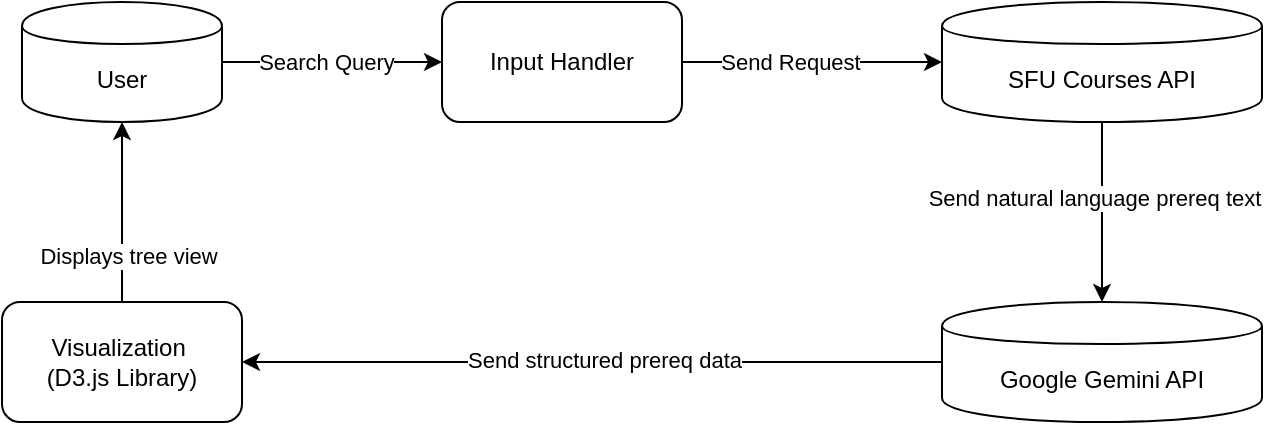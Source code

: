 <mxfile>
    <diagram name="SFU Course Graph DFD (Improved)" id="eKAzNdAu7IfEroV1cgkg">
        <mxGraphModel dx="780" dy="601" grid="1" gridSize="10" guides="1" tooltips="1" connect="1" arrows="1" fold="1" page="1" pageScale="1" pageWidth="1654" pageHeight="1169" math="0" shadow="0">
            <root>
                <mxCell id="0"/>
                <mxCell id="1" parent="0"/>
                <mxCell id="SYtOIlXvhytC5fJlyAEb-7" style="edgeStyle=orthogonalEdgeStyle;rounded=0;orthogonalLoop=1;jettySize=auto;html=1;entryX=0;entryY=0.5;entryDx=0;entryDy=0;" parent="1" source="khUBSF5W42iCneQy1zpq-1" target="SYtOIlXvhytC5fJlyAEb-5" edge="1">
                    <mxGeometry relative="1" as="geometry"/>
                </mxCell>
                <mxCell id="SYtOIlXvhytC5fJlyAEb-14" value="Search Query" style="edgeLabel;html=1;align=center;verticalAlign=middle;resizable=0;points=[];" parent="SYtOIlXvhytC5fJlyAEb-7" vertex="1" connectable="0">
                    <mxGeometry x="-0.056" relative="1" as="geometry">
                        <mxPoint as="offset"/>
                    </mxGeometry>
                </mxCell>
                <mxCell id="khUBSF5W42iCneQy1zpq-1" value="User" style="shape=cylinder;whiteSpace=wrap;html=1;boundedLbl=1;" parent="1" vertex="1">
                    <mxGeometry x="40" y="220" width="100" height="60" as="geometry"/>
                </mxCell>
                <mxCell id="SYtOIlXvhytC5fJlyAEb-16" style="edgeStyle=orthogonalEdgeStyle;rounded=0;orthogonalLoop=1;jettySize=auto;html=1;" parent="1" source="khUBSF5W42iCneQy1zpq-2" target="khUBSF5W42iCneQy1zpq-3" edge="1">
                    <mxGeometry relative="1" as="geometry"/>
                </mxCell>
                <mxCell id="SYtOIlXvhytC5fJlyAEb-17" value="Send natural language prereq text" style="edgeLabel;html=1;align=center;verticalAlign=middle;resizable=0;points=[];" parent="SYtOIlXvhytC5fJlyAEb-16" vertex="1" connectable="0">
                    <mxGeometry x="-0.156" y="-4" relative="1" as="geometry">
                        <mxPoint as="offset"/>
                    </mxGeometry>
                </mxCell>
                <mxCell id="khUBSF5W42iCneQy1zpq-2" value="SFU Courses API" style="shape=cylinder;whiteSpace=wrap;html=1;boundedLbl=1;" parent="1" vertex="1">
                    <mxGeometry x="500" y="220" width="160" height="60" as="geometry"/>
                </mxCell>
                <mxCell id="SYtOIlXvhytC5fJlyAEb-21" style="edgeStyle=orthogonalEdgeStyle;rounded=0;orthogonalLoop=1;jettySize=auto;html=1;entryX=1;entryY=0.5;entryDx=0;entryDy=0;" parent="1" source="khUBSF5W42iCneQy1zpq-3" target="SYtOIlXvhytC5fJlyAEb-18" edge="1">
                    <mxGeometry relative="1" as="geometry"/>
                </mxCell>
                <mxCell id="SYtOIlXvhytC5fJlyAEb-22" value="Send structured prereq data" style="edgeLabel;html=1;align=center;verticalAlign=middle;resizable=0;points=[];" parent="SYtOIlXvhytC5fJlyAEb-21" vertex="1" connectable="0">
                    <mxGeometry x="-0.031" y="-1" relative="1" as="geometry">
                        <mxPoint as="offset"/>
                    </mxGeometry>
                </mxCell>
                <mxCell id="khUBSF5W42iCneQy1zpq-3" value="Google Gemini API" style="shape=cylinder;whiteSpace=wrap;html=1;boundedLbl=1;" parent="1" vertex="1">
                    <mxGeometry x="500" y="370" width="160" height="60" as="geometry"/>
                </mxCell>
                <mxCell id="SYtOIlXvhytC5fJlyAEb-6" style="edgeStyle=orthogonalEdgeStyle;rounded=0;orthogonalLoop=1;jettySize=auto;html=1;" parent="1" source="SYtOIlXvhytC5fJlyAEb-5" target="khUBSF5W42iCneQy1zpq-2" edge="1">
                    <mxGeometry relative="1" as="geometry"/>
                </mxCell>
                <mxCell id="SYtOIlXvhytC5fJlyAEb-15" value="Send Request" style="edgeLabel;html=1;align=center;verticalAlign=middle;resizable=0;points=[];" parent="SYtOIlXvhytC5fJlyAEb-6" vertex="1" connectable="0">
                    <mxGeometry x="-0.176" relative="1" as="geometry">
                        <mxPoint as="offset"/>
                    </mxGeometry>
                </mxCell>
                <mxCell id="SYtOIlXvhytC5fJlyAEb-5" value="Input Handler" style="rounded=1;whiteSpace=wrap;html=1;" parent="1" vertex="1">
                    <mxGeometry x="250" y="220" width="120" height="60" as="geometry"/>
                </mxCell>
                <mxCell id="SYtOIlXvhytC5fJlyAEb-23" style="edgeStyle=orthogonalEdgeStyle;rounded=0;orthogonalLoop=1;jettySize=auto;html=1;entryX=0.5;entryY=1;entryDx=0;entryDy=0;" parent="1" source="SYtOIlXvhytC5fJlyAEb-18" target="khUBSF5W42iCneQy1zpq-1" edge="1">
                    <mxGeometry relative="1" as="geometry"/>
                </mxCell>
                <mxCell id="SYtOIlXvhytC5fJlyAEb-24" value="Displays tree view" style="edgeLabel;html=1;align=center;verticalAlign=middle;resizable=0;points=[];" parent="SYtOIlXvhytC5fJlyAEb-23" vertex="1" connectable="0">
                    <mxGeometry x="-0.489" y="-3" relative="1" as="geometry">
                        <mxPoint as="offset"/>
                    </mxGeometry>
                </mxCell>
                <mxCell id="SYtOIlXvhytC5fJlyAEb-18" value="Visualization&amp;nbsp;&lt;div&gt;(D3.js Library)&lt;/div&gt;" style="rounded=1;whiteSpace=wrap;html=1;" parent="1" vertex="1">
                    <mxGeometry x="30" y="370" width="120" height="60" as="geometry"/>
                </mxCell>
            </root>
        </mxGraphModel>
    </diagram>
</mxfile>